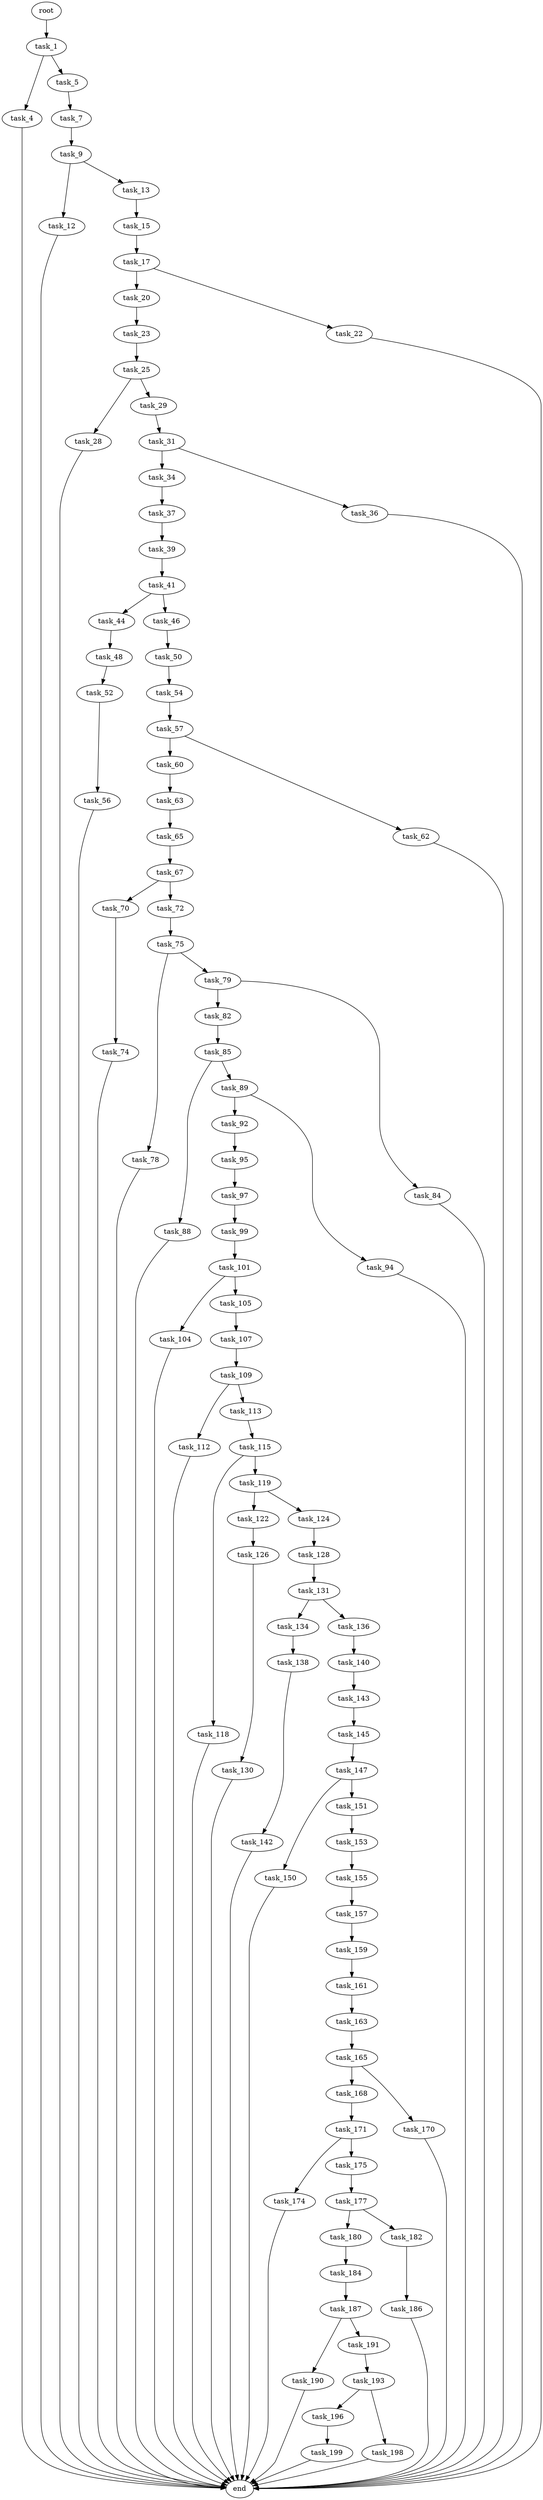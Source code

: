 digraph G {
  root [size="0.000000"];
  task_1 [size="203177131421.000000"];
  task_4 [size="717155705923.000000"];
  task_5 [size="8589934592.000000"];
  end [size="0.000000"];
  task_7 [size="794051306569.000000"];
  task_9 [size="277234194540.000000"];
  task_12 [size="1073741824000.000000"];
  task_13 [size="26882535965.000000"];
  task_15 [size="377507053735.000000"];
  task_17 [size="8589934592.000000"];
  task_20 [size="175381951506.000000"];
  task_22 [size="1090817089.000000"];
  task_23 [size="12823218831.000000"];
  task_25 [size="916486238.000000"];
  task_28 [size="30370955359.000000"];
  task_29 [size="782757789696.000000"];
  task_31 [size="55840404210.000000"];
  task_34 [size="68719476736.000000"];
  task_36 [size="368293445632.000000"];
  task_37 [size="57108499855.000000"];
  task_39 [size="3768185644.000000"];
  task_41 [size="707173928563.000000"];
  task_44 [size="134217728000.000000"];
  task_46 [size="134217728000.000000"];
  task_48 [size="46600821446.000000"];
  task_50 [size="7056652496.000000"];
  task_52 [size="635039529822.000000"];
  task_54 [size="294073513615.000000"];
  task_56 [size="368293445632.000000"];
  task_57 [size="32219734538.000000"];
  task_60 [size="219688429359.000000"];
  task_62 [size="46773861967.000000"];
  task_63 [size="368293445632.000000"];
  task_65 [size="4747967454.000000"];
  task_67 [size="1078154881847.000000"];
  task_70 [size="340037978801.000000"];
  task_72 [size="7547773868.000000"];
  task_74 [size="1073741824000.000000"];
  task_75 [size="244851376496.000000"];
  task_78 [size="401245894.000000"];
  task_79 [size="30694648919.000000"];
  task_82 [size="18905496952.000000"];
  task_84 [size="28947783945.000000"];
  task_85 [size="3729264322.000000"];
  task_88 [size="1073741824000.000000"];
  task_89 [size="16536267520.000000"];
  task_92 [size="1073741824000.000000"];
  task_94 [size="18050161242.000000"];
  task_95 [size="19142074175.000000"];
  task_97 [size="68719476736.000000"];
  task_99 [size="98421926424.000000"];
  task_101 [size="410578086288.000000"];
  task_104 [size="68719476736.000000"];
  task_105 [size="7191965469.000000"];
  task_107 [size="5823365939.000000"];
  task_109 [size="1073741824000.000000"];
  task_112 [size="8589934592.000000"];
  task_113 [size="1348348604.000000"];
  task_115 [size="7989874649.000000"];
  task_118 [size="22682015974.000000"];
  task_119 [size="739286827995.000000"];
  task_122 [size="376665246.000000"];
  task_124 [size="549755813888.000000"];
  task_126 [size="486293810325.000000"];
  task_128 [size="1073741824000.000000"];
  task_130 [size="85225772108.000000"];
  task_131 [size="763664967988.000000"];
  task_134 [size="3493028138.000000"];
  task_136 [size="33048659130.000000"];
  task_138 [size="43454017803.000000"];
  task_140 [size="358992258845.000000"];
  task_142 [size="420148457216.000000"];
  task_143 [size="4701827057.000000"];
  task_145 [size="5961275618.000000"];
  task_147 [size="2106351545.000000"];
  task_150 [size="231928233984.000000"];
  task_151 [size="81130164393.000000"];
  task_153 [size="36732982544.000000"];
  task_155 [size="13393679649.000000"];
  task_157 [size="1073741824000.000000"];
  task_159 [size="572180953629.000000"];
  task_161 [size="231928233984.000000"];
  task_163 [size="35030740035.000000"];
  task_165 [size="231928233984.000000"];
  task_168 [size="782757789696.000000"];
  task_170 [size="782757789696.000000"];
  task_171 [size="617658693242.000000"];
  task_174 [size="683025366764.000000"];
  task_175 [size="3791687185.000000"];
  task_177 [size="154034841096.000000"];
  task_180 [size="38043544342.000000"];
  task_182 [size="7282175674.000000"];
  task_184 [size="46548325676.000000"];
  task_186 [size="82269185648.000000"];
  task_187 [size="7089252682.000000"];
  task_190 [size="134217728000.000000"];
  task_191 [size="19597998946.000000"];
  task_193 [size="28991029248.000000"];
  task_196 [size="28991029248.000000"];
  task_198 [size="782757789696.000000"];
  task_199 [size="549755813888.000000"];

  root -> task_1 [size="1.000000"];
  task_1 -> task_4 [size="411041792.000000"];
  task_1 -> task_5 [size="411041792.000000"];
  task_4 -> end [size="1.000000"];
  task_5 -> task_7 [size="33554432.000000"];
  task_7 -> task_9 [size="679477248.000000"];
  task_9 -> task_12 [size="209715200.000000"];
  task_9 -> task_13 [size="209715200.000000"];
  task_12 -> end [size="1.000000"];
  task_13 -> task_15 [size="679477248.000000"];
  task_15 -> task_17 [size="301989888.000000"];
  task_17 -> task_20 [size="33554432.000000"];
  task_17 -> task_22 [size="33554432.000000"];
  task_20 -> task_23 [size="301989888.000000"];
  task_22 -> end [size="1.000000"];
  task_23 -> task_25 [size="679477248.000000"];
  task_25 -> task_28 [size="75497472.000000"];
  task_25 -> task_29 [size="75497472.000000"];
  task_28 -> end [size="1.000000"];
  task_29 -> task_31 [size="679477248.000000"];
  task_31 -> task_34 [size="209715200.000000"];
  task_31 -> task_36 [size="209715200.000000"];
  task_34 -> task_37 [size="134217728.000000"];
  task_36 -> end [size="1.000000"];
  task_37 -> task_39 [size="75497472.000000"];
  task_39 -> task_41 [size="411041792.000000"];
  task_41 -> task_44 [size="679477248.000000"];
  task_41 -> task_46 [size="679477248.000000"];
  task_44 -> task_48 [size="209715200.000000"];
  task_46 -> task_50 [size="209715200.000000"];
  task_48 -> task_52 [size="33554432.000000"];
  task_50 -> task_54 [size="134217728.000000"];
  task_52 -> task_56 [size="411041792.000000"];
  task_54 -> task_57 [size="209715200.000000"];
  task_56 -> end [size="1.000000"];
  task_57 -> task_60 [size="838860800.000000"];
  task_57 -> task_62 [size="838860800.000000"];
  task_60 -> task_63 [size="209715200.000000"];
  task_62 -> end [size="1.000000"];
  task_63 -> task_65 [size="411041792.000000"];
  task_65 -> task_67 [size="75497472.000000"];
  task_67 -> task_70 [size="679477248.000000"];
  task_67 -> task_72 [size="679477248.000000"];
  task_70 -> task_74 [size="301989888.000000"];
  task_72 -> task_75 [size="301989888.000000"];
  task_74 -> end [size="1.000000"];
  task_75 -> task_78 [size="209715200.000000"];
  task_75 -> task_79 [size="209715200.000000"];
  task_78 -> end [size="1.000000"];
  task_79 -> task_82 [size="75497472.000000"];
  task_79 -> task_84 [size="75497472.000000"];
  task_82 -> task_85 [size="679477248.000000"];
  task_84 -> end [size="1.000000"];
  task_85 -> task_88 [size="301989888.000000"];
  task_85 -> task_89 [size="301989888.000000"];
  task_88 -> end [size="1.000000"];
  task_89 -> task_92 [size="411041792.000000"];
  task_89 -> task_94 [size="411041792.000000"];
  task_92 -> task_95 [size="838860800.000000"];
  task_94 -> end [size="1.000000"];
  task_95 -> task_97 [size="75497472.000000"];
  task_97 -> task_99 [size="134217728.000000"];
  task_99 -> task_101 [size="134217728.000000"];
  task_101 -> task_104 [size="301989888.000000"];
  task_101 -> task_105 [size="301989888.000000"];
  task_104 -> end [size="1.000000"];
  task_105 -> task_107 [size="838860800.000000"];
  task_107 -> task_109 [size="679477248.000000"];
  task_109 -> task_112 [size="838860800.000000"];
  task_109 -> task_113 [size="838860800.000000"];
  task_112 -> end [size="1.000000"];
  task_113 -> task_115 [size="75497472.000000"];
  task_115 -> task_118 [size="134217728.000000"];
  task_115 -> task_119 [size="134217728.000000"];
  task_118 -> end [size="1.000000"];
  task_119 -> task_122 [size="838860800.000000"];
  task_119 -> task_124 [size="838860800.000000"];
  task_122 -> task_126 [size="33554432.000000"];
  task_124 -> task_128 [size="536870912.000000"];
  task_126 -> task_130 [size="301989888.000000"];
  task_128 -> task_131 [size="838860800.000000"];
  task_130 -> end [size="1.000000"];
  task_131 -> task_134 [size="536870912.000000"];
  task_131 -> task_136 [size="536870912.000000"];
  task_134 -> task_138 [size="134217728.000000"];
  task_136 -> task_140 [size="536870912.000000"];
  task_138 -> task_142 [size="838860800.000000"];
  task_140 -> task_143 [size="301989888.000000"];
  task_142 -> end [size="1.000000"];
  task_143 -> task_145 [size="75497472.000000"];
  task_145 -> task_147 [size="134217728.000000"];
  task_147 -> task_150 [size="209715200.000000"];
  task_147 -> task_151 [size="209715200.000000"];
  task_150 -> end [size="1.000000"];
  task_151 -> task_153 [size="75497472.000000"];
  task_153 -> task_155 [size="679477248.000000"];
  task_155 -> task_157 [size="301989888.000000"];
  task_157 -> task_159 [size="838860800.000000"];
  task_159 -> task_161 [size="838860800.000000"];
  task_161 -> task_163 [size="301989888.000000"];
  task_163 -> task_165 [size="679477248.000000"];
  task_165 -> task_168 [size="301989888.000000"];
  task_165 -> task_170 [size="301989888.000000"];
  task_168 -> task_171 [size="679477248.000000"];
  task_170 -> end [size="1.000000"];
  task_171 -> task_174 [size="411041792.000000"];
  task_171 -> task_175 [size="411041792.000000"];
  task_174 -> end [size="1.000000"];
  task_175 -> task_177 [size="209715200.000000"];
  task_177 -> task_180 [size="134217728.000000"];
  task_177 -> task_182 [size="134217728.000000"];
  task_180 -> task_184 [size="679477248.000000"];
  task_182 -> task_186 [size="536870912.000000"];
  task_184 -> task_187 [size="75497472.000000"];
  task_186 -> end [size="1.000000"];
  task_187 -> task_190 [size="411041792.000000"];
  task_187 -> task_191 [size="411041792.000000"];
  task_190 -> end [size="1.000000"];
  task_191 -> task_193 [size="411041792.000000"];
  task_193 -> task_196 [size="75497472.000000"];
  task_193 -> task_198 [size="75497472.000000"];
  task_196 -> task_199 [size="75497472.000000"];
  task_198 -> end [size="1.000000"];
  task_199 -> end [size="1.000000"];
}
